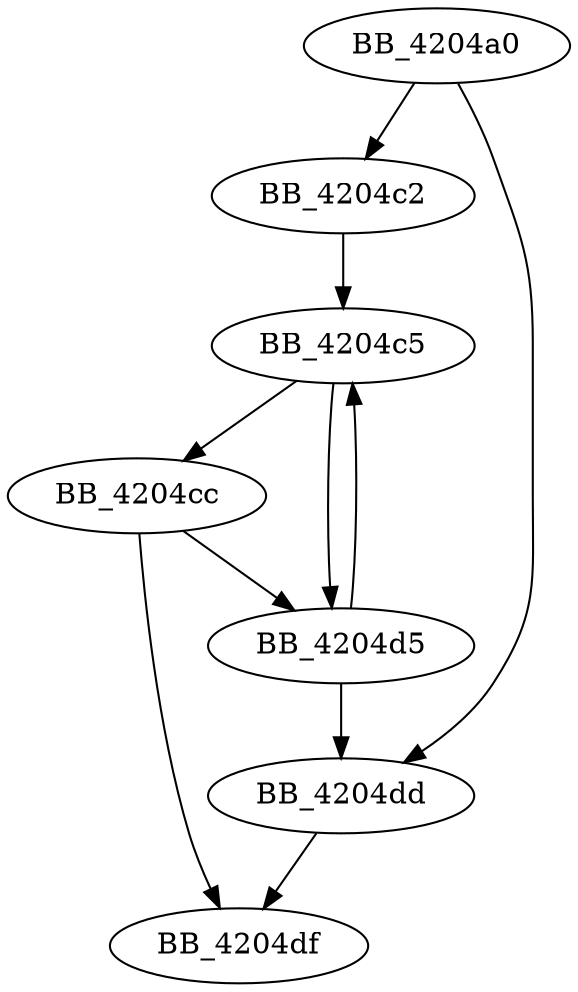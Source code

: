 DiGraph __FindPESection{
BB_4204a0->BB_4204c2
BB_4204a0->BB_4204dd
BB_4204c2->BB_4204c5
BB_4204c5->BB_4204cc
BB_4204c5->BB_4204d5
BB_4204cc->BB_4204d5
BB_4204cc->BB_4204df
BB_4204d5->BB_4204c5
BB_4204d5->BB_4204dd
BB_4204dd->BB_4204df
}
